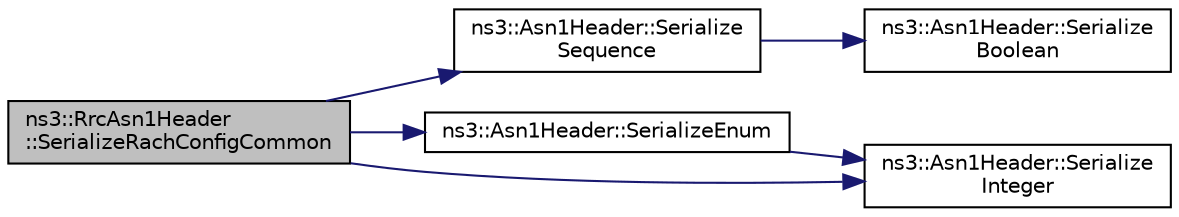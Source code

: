 digraph "ns3::RrcAsn1Header::SerializeRachConfigCommon"
{
  edge [fontname="Helvetica",fontsize="10",labelfontname="Helvetica",labelfontsize="10"];
  node [fontname="Helvetica",fontsize="10",shape=record];
  rankdir="LR";
  Node1 [label="ns3::RrcAsn1Header\l::SerializeRachConfigCommon",height=0.2,width=0.4,color="black", fillcolor="grey75", style="filled", fontcolor="black"];
  Node1 -> Node2 [color="midnightblue",fontsize="10",style="solid"];
  Node2 [label="ns3::Asn1Header::Serialize\lSequence",height=0.2,width=0.4,color="black", fillcolor="white", style="filled",URL="$d4/d02/classns3_1_1Asn1Header.html#aa9744858380443ed95836fed08799aed"];
  Node2 -> Node3 [color="midnightblue",fontsize="10",style="solid"];
  Node3 [label="ns3::Asn1Header::Serialize\lBoolean",height=0.2,width=0.4,color="black", fillcolor="white", style="filled",URL="$d4/d02/classns3_1_1Asn1Header.html#a28e3626acdffec71c0376f4f3e7e7ec4"];
  Node1 -> Node4 [color="midnightblue",fontsize="10",style="solid"];
  Node4 [label="ns3::Asn1Header::SerializeEnum",height=0.2,width=0.4,color="black", fillcolor="white", style="filled",URL="$d4/d02/classns3_1_1Asn1Header.html#ac8e56956823ab8e4470c09e162e7bf24"];
  Node4 -> Node5 [color="midnightblue",fontsize="10",style="solid"];
  Node5 [label="ns3::Asn1Header::Serialize\lInteger",height=0.2,width=0.4,color="black", fillcolor="white", style="filled",URL="$d4/d02/classns3_1_1Asn1Header.html#ab1c3bd37730affa7473bc759d625c29a"];
  Node1 -> Node5 [color="midnightblue",fontsize="10",style="solid"];
}
